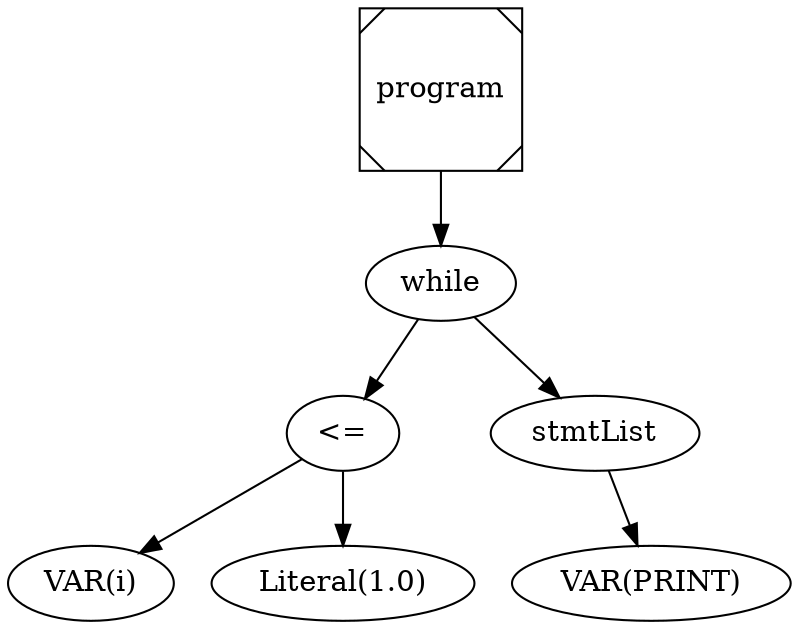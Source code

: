 digraph AST{
	program[shape=Msquare,label="program"];
	n1[label= "while"];
	n2[label="<="];
	n3[label="VAR(i)"];
	n4[label="Literal(1.0)"];
	n2 -> n3;
	n2 -> n4;
	n5[label="stmtList"];
	n6[label="VAR(PRINT)"];
	n5 -> n6;
	n1 -> n2;
	n1 -> n5;
	program -> n1;

}